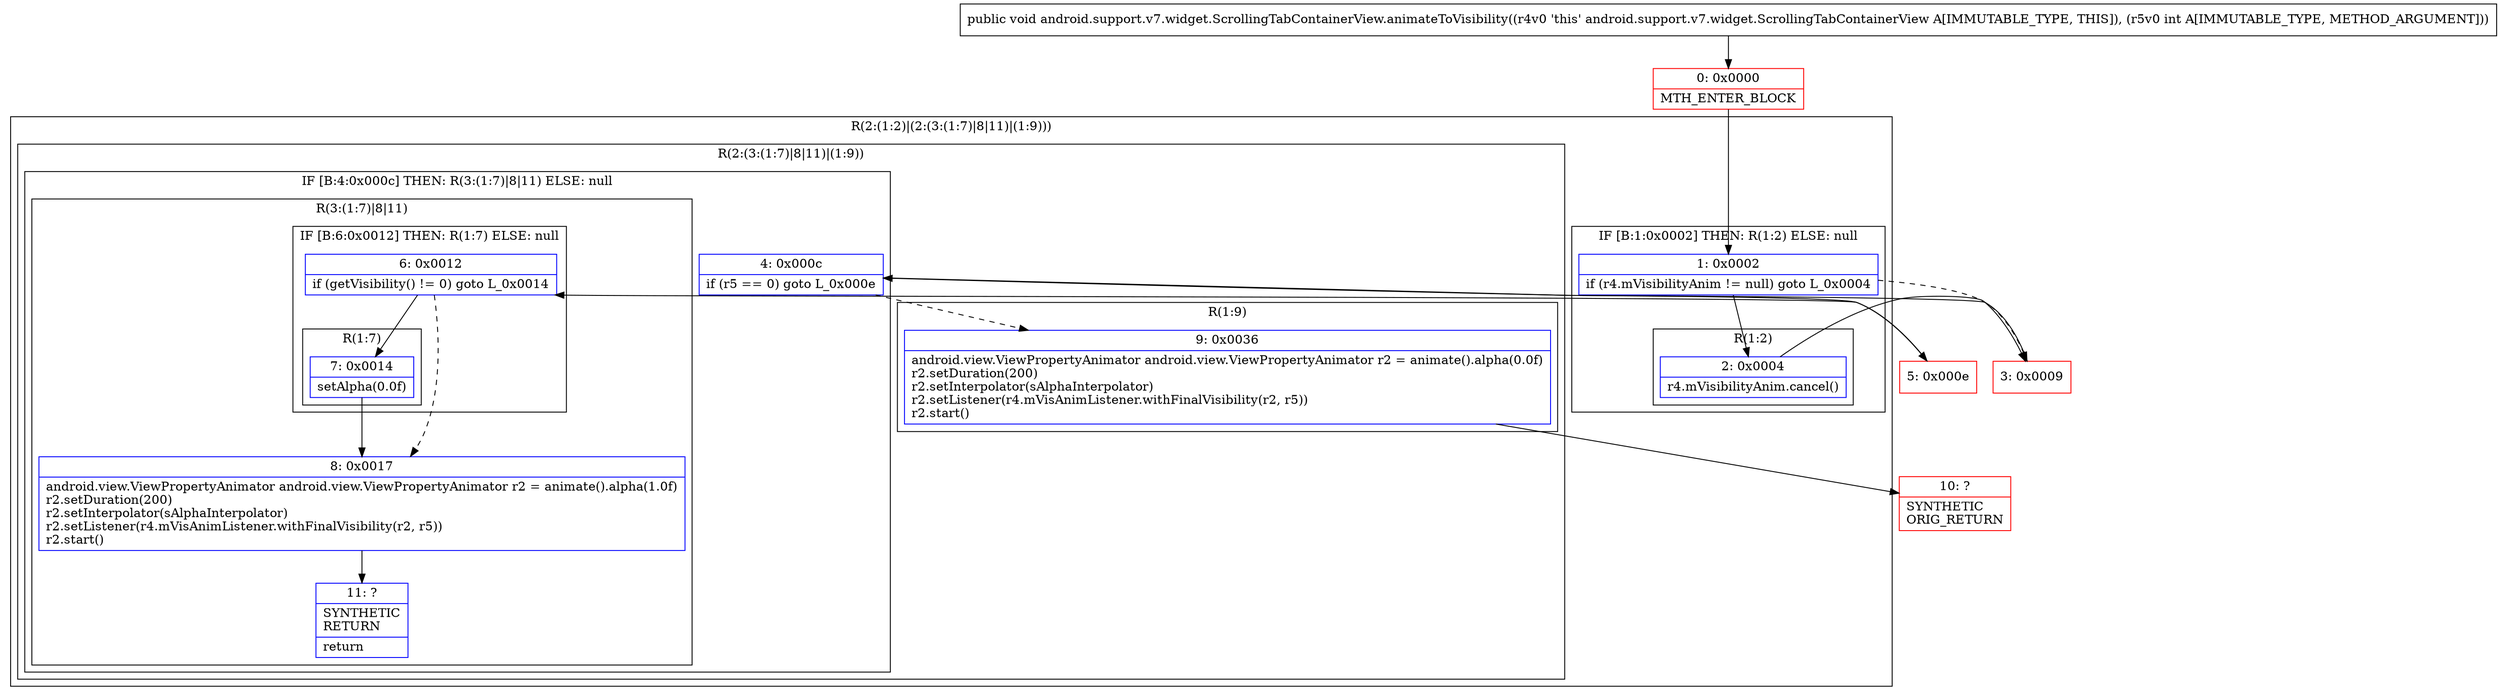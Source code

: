 digraph "CFG forandroid.support.v7.widget.ScrollingTabContainerView.animateToVisibility(I)V" {
subgraph cluster_Region_316755919 {
label = "R(2:(1:2)|(2:(3:(1:7)|8|11)|(1:9)))";
node [shape=record,color=blue];
subgraph cluster_IfRegion_1009753813 {
label = "IF [B:1:0x0002] THEN: R(1:2) ELSE: null";
node [shape=record,color=blue];
Node_1 [shape=record,label="{1\:\ 0x0002|if (r4.mVisibilityAnim != null) goto L_0x0004\l}"];
subgraph cluster_Region_223089486 {
label = "R(1:2)";
node [shape=record,color=blue];
Node_2 [shape=record,label="{2\:\ 0x0004|r4.mVisibilityAnim.cancel()\l}"];
}
}
subgraph cluster_Region_965928918 {
label = "R(2:(3:(1:7)|8|11)|(1:9))";
node [shape=record,color=blue];
subgraph cluster_IfRegion_555042844 {
label = "IF [B:4:0x000c] THEN: R(3:(1:7)|8|11) ELSE: null";
node [shape=record,color=blue];
Node_4 [shape=record,label="{4\:\ 0x000c|if (r5 == 0) goto L_0x000e\l}"];
subgraph cluster_Region_1570593492 {
label = "R(3:(1:7)|8|11)";
node [shape=record,color=blue];
subgraph cluster_IfRegion_1636606941 {
label = "IF [B:6:0x0012] THEN: R(1:7) ELSE: null";
node [shape=record,color=blue];
Node_6 [shape=record,label="{6\:\ 0x0012|if (getVisibility() != 0) goto L_0x0014\l}"];
subgraph cluster_Region_204937921 {
label = "R(1:7)";
node [shape=record,color=blue];
Node_7 [shape=record,label="{7\:\ 0x0014|setAlpha(0.0f)\l}"];
}
}
Node_8 [shape=record,label="{8\:\ 0x0017|android.view.ViewPropertyAnimator android.view.ViewPropertyAnimator r2 = animate().alpha(1.0f)\lr2.setDuration(200)\lr2.setInterpolator(sAlphaInterpolator)\lr2.setListener(r4.mVisAnimListener.withFinalVisibility(r2, r5))\lr2.start()\l}"];
Node_11 [shape=record,label="{11\:\ ?|SYNTHETIC\lRETURN\l|return\l}"];
}
}
subgraph cluster_Region_328883122 {
label = "R(1:9)";
node [shape=record,color=blue];
Node_9 [shape=record,label="{9\:\ 0x0036|android.view.ViewPropertyAnimator android.view.ViewPropertyAnimator r2 = animate().alpha(0.0f)\lr2.setDuration(200)\lr2.setInterpolator(sAlphaInterpolator)\lr2.setListener(r4.mVisAnimListener.withFinalVisibility(r2, r5))\lr2.start()\l}"];
}
}
}
Node_0 [shape=record,color=red,label="{0\:\ 0x0000|MTH_ENTER_BLOCK\l}"];
Node_3 [shape=record,color=red,label="{3\:\ 0x0009}"];
Node_5 [shape=record,color=red,label="{5\:\ 0x000e}"];
Node_10 [shape=record,color=red,label="{10\:\ ?|SYNTHETIC\lORIG_RETURN\l}"];
MethodNode[shape=record,label="{public void android.support.v7.widget.ScrollingTabContainerView.animateToVisibility((r4v0 'this' android.support.v7.widget.ScrollingTabContainerView A[IMMUTABLE_TYPE, THIS]), (r5v0 int A[IMMUTABLE_TYPE, METHOD_ARGUMENT])) }"];
MethodNode -> Node_0;
Node_1 -> Node_2;
Node_1 -> Node_3[style=dashed];
Node_2 -> Node_3;
Node_4 -> Node_5;
Node_4 -> Node_9[style=dashed];
Node_6 -> Node_7;
Node_6 -> Node_8[style=dashed];
Node_7 -> Node_8;
Node_8 -> Node_11;
Node_9 -> Node_10;
Node_0 -> Node_1;
Node_3 -> Node_4;
Node_5 -> Node_6;
}

